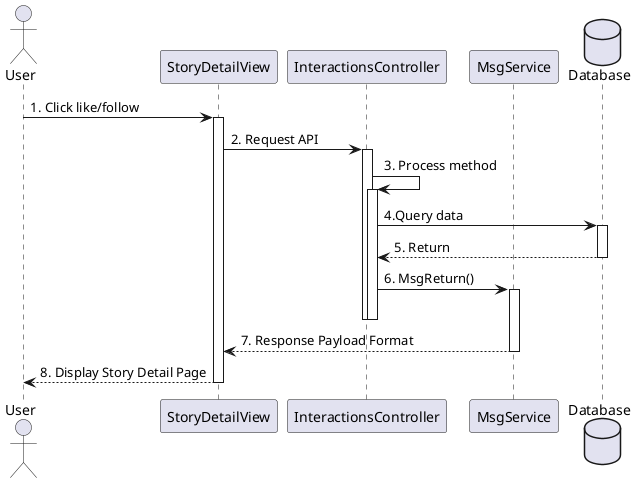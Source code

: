 @startuml
actor       User       as user
participant StoryDetailView as view
participant InteractionsController as interact
participant MsgService as msgService
database    Database as db

user -> view ++: 1. Click like/follow
view -> interact ++ : 2. Request API
interact -> interact ++ : 3. Process method
interact -> db ++ : 4.Query data
db --> interact -- : 5. Return
interact -> msgService ++-- : 6. MsgReturn()
deactivate interact
msgService --> view -- : 7. Response Payload Format
view --> user -- : 8. Display Story Detail Page
@enduml


